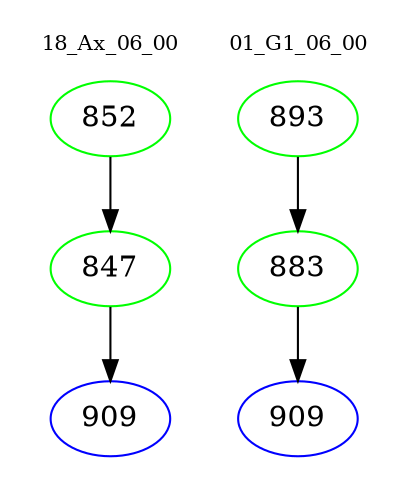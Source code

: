 digraph{
subgraph cluster_0 {
color = white
label = "18_Ax_06_00";
fontsize=10;
T0_852 [label="852", color="green"]
T0_852 -> T0_847 [color="black"]
T0_847 [label="847", color="green"]
T0_847 -> T0_909 [color="black"]
T0_909 [label="909", color="blue"]
}
subgraph cluster_1 {
color = white
label = "01_G1_06_00";
fontsize=10;
T1_893 [label="893", color="green"]
T1_893 -> T1_883 [color="black"]
T1_883 [label="883", color="green"]
T1_883 -> T1_909 [color="black"]
T1_909 [label="909", color="blue"]
}
}
